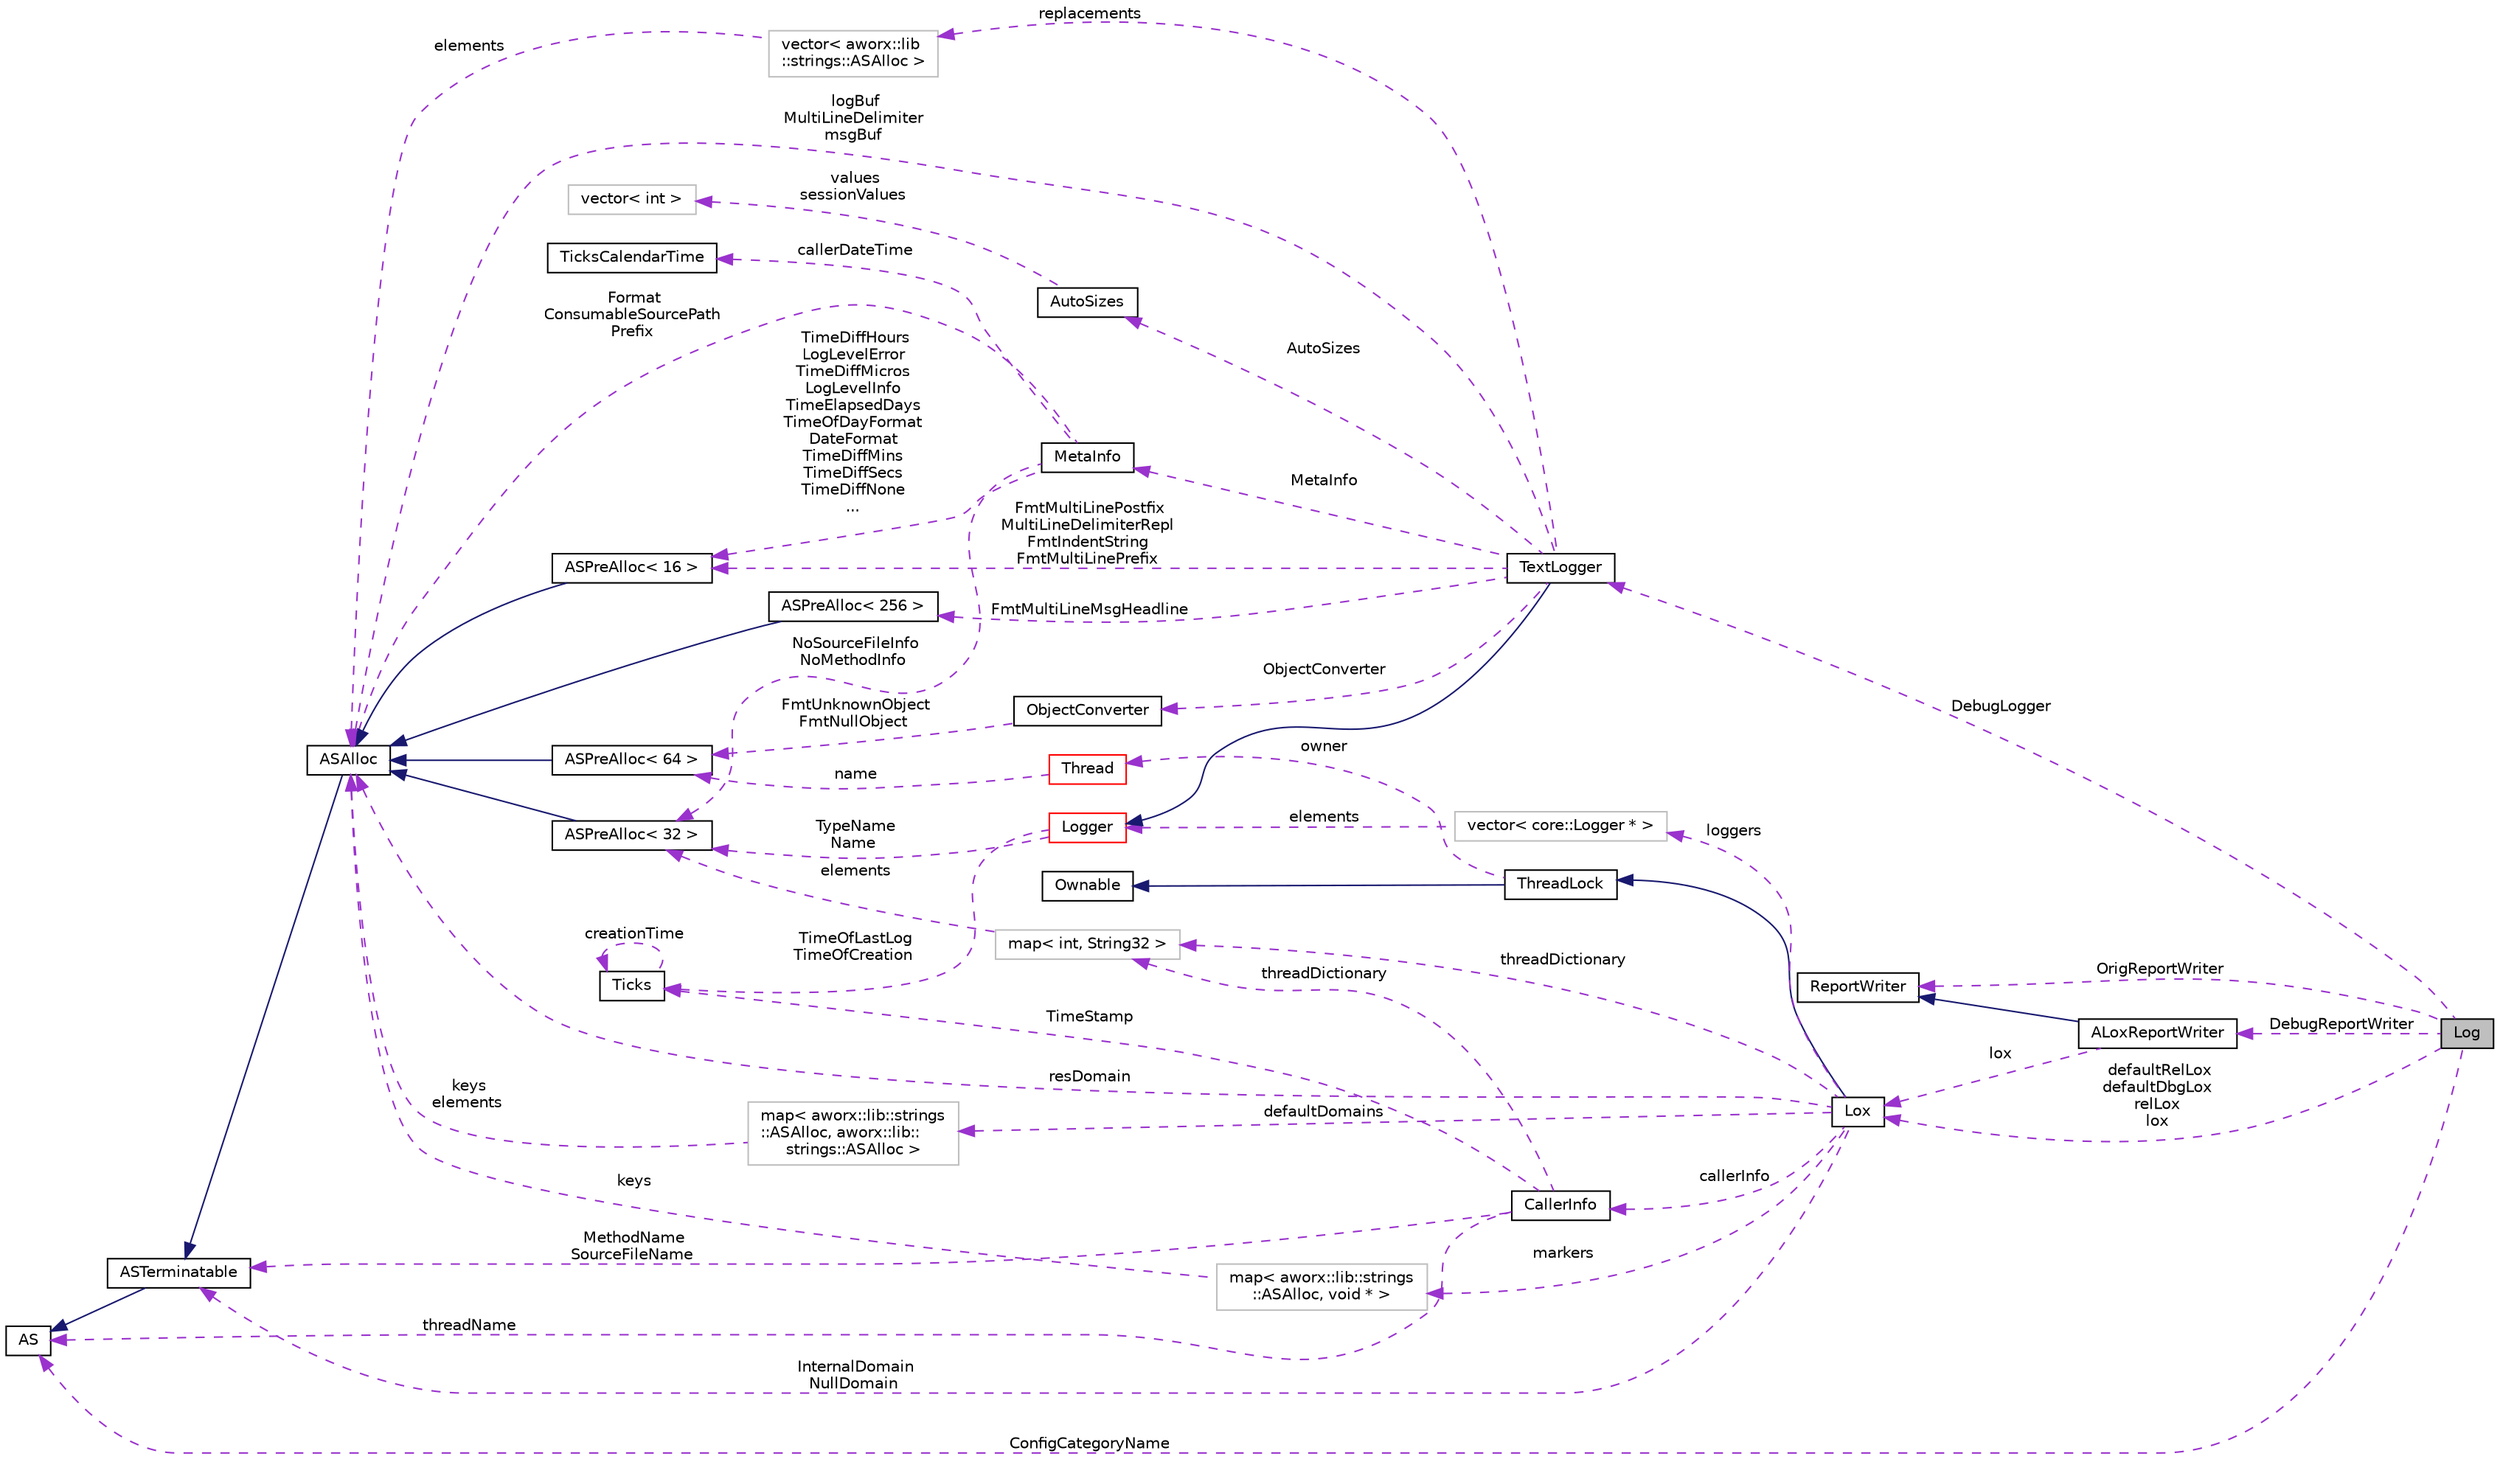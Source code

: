 digraph "Log"
{
  edge [fontname="Helvetica",fontsize="10",labelfontname="Helvetica",labelfontsize="10"];
  node [fontname="Helvetica",fontsize="10",shape=record];
  rankdir="LR";
  Node1 [label="Log",height=0.2,width=0.4,color="black", fillcolor="grey75", style="filled", fontcolor="black"];
  Node2 -> Node1 [dir="back",color="darkorchid3",fontsize="10",style="dashed",label=" OrigReportWriter" ,fontname="Helvetica"];
  Node2 [label="ReportWriter",height=0.2,width=0.4,color="black", fillcolor="white", style="filled",URL="$classaworx_1_1lib_1_1ReportWriter.html"];
  Node3 -> Node1 [dir="back",color="darkorchid3",fontsize="10",style="dashed",label=" defaultRelLox\ndefaultDbgLox\nrelLox\nlox" ,fontname="Helvetica"];
  Node3 [label="Lox",height=0.2,width=0.4,color="black", fillcolor="white", style="filled",URL="$classaworx_1_1lox_1_1Lox.html"];
  Node4 -> Node3 [dir="back",color="midnightblue",fontsize="10",style="solid",fontname="Helvetica"];
  Node4 [label="ThreadLock",height=0.2,width=0.4,color="black", fillcolor="white", style="filled",URL="$classaworx_1_1lib_1_1threads_1_1ThreadLock.html"];
  Node5 -> Node4 [dir="back",color="midnightblue",fontsize="10",style="solid",fontname="Helvetica"];
  Node5 [label="Ownable",height=0.2,width=0.4,color="black", fillcolor="white", style="filled",URL="$classaworx_1_1lib_1_1Ownable.html"];
  Node6 -> Node4 [dir="back",color="darkorchid3",fontsize="10",style="dashed",label=" owner" ,fontname="Helvetica"];
  Node6 [label="Thread",height=0.2,width=0.4,color="red", fillcolor="white", style="filled",URL="$classaworx_1_1lib_1_1threads_1_1Thread.html"];
  Node7 -> Node6 [dir="back",color="darkorchid3",fontsize="10",style="dashed",label=" name" ,fontname="Helvetica"];
  Node7 [label="ASPreAlloc\< 64 \>",height=0.2,width=0.4,color="black", fillcolor="white", style="filled",URL="$classaworx_1_1lib_1_1strings_1_1ASPreAlloc.html"];
  Node8 -> Node7 [dir="back",color="midnightblue",fontsize="10",style="solid",fontname="Helvetica"];
  Node8 [label="ASAlloc",height=0.2,width=0.4,color="black", fillcolor="white", style="filled",URL="$classaworx_1_1lib_1_1strings_1_1ASAlloc.html"];
  Node9 -> Node8 [dir="back",color="midnightblue",fontsize="10",style="solid",fontname="Helvetica"];
  Node9 [label="ASTerminatable",height=0.2,width=0.4,color="black", fillcolor="white", style="filled",URL="$classaworx_1_1lib_1_1strings_1_1ASTerminatable.html"];
  Node10 -> Node9 [dir="back",color="midnightblue",fontsize="10",style="solid",fontname="Helvetica"];
  Node10 [label="AS",height=0.2,width=0.4,color="black", fillcolor="white", style="filled",URL="$classaworx_1_1lib_1_1strings_1_1AS.html"];
  Node11 -> Node3 [dir="back",color="darkorchid3",fontsize="10",style="dashed",label=" loggers" ,fontname="Helvetica"];
  Node11 [label="vector\< core::Logger * \>",height=0.2,width=0.4,color="grey75", fillcolor="white", style="filled"];
  Node12 -> Node11 [dir="back",color="darkorchid3",fontsize="10",style="dashed",label=" elements" ,fontname="Helvetica"];
  Node12 [label="Logger",height=0.2,width=0.4,color="red", fillcolor="white", style="filled",URL="$classaworx_1_1lox_1_1core_1_1Logger.html"];
  Node13 -> Node12 [dir="back",color="darkorchid3",fontsize="10",style="dashed",label=" TypeName\nName" ,fontname="Helvetica"];
  Node13 [label="ASPreAlloc\< 32 \>",height=0.2,width=0.4,color="black", fillcolor="white", style="filled",URL="$classaworx_1_1lib_1_1strings_1_1ASPreAlloc.html"];
  Node8 -> Node13 [dir="back",color="midnightblue",fontsize="10",style="solid",fontname="Helvetica"];
  Node14 -> Node12 [dir="back",color="darkorchid3",fontsize="10",style="dashed",label=" TimeOfLastLog\nTimeOfCreation" ,fontname="Helvetica"];
  Node14 [label="Ticks",height=0.2,width=0.4,color="black", fillcolor="white", style="filled",URL="$classaworx_1_1lib_1_1time_1_1Ticks.html"];
  Node14 -> Node14 [dir="back",color="darkorchid3",fontsize="10",style="dashed",label=" creationTime" ,fontname="Helvetica"];
  Node15 -> Node3 [dir="back",color="darkorchid3",fontsize="10",style="dashed",label=" defaultDomains" ,fontname="Helvetica"];
  Node15 [label="map\< aworx::lib::strings\l::ASAlloc, aworx::lib::\lstrings::ASAlloc \>",height=0.2,width=0.4,color="grey75", fillcolor="white", style="filled"];
  Node8 -> Node15 [dir="back",color="darkorchid3",fontsize="10",style="dashed",label=" keys\nelements" ,fontname="Helvetica"];
  Node16 -> Node3 [dir="back",color="darkorchid3",fontsize="10",style="dashed",label=" markers" ,fontname="Helvetica"];
  Node16 [label="map\< aworx::lib::strings\l::ASAlloc, void * \>",height=0.2,width=0.4,color="grey75", fillcolor="white", style="filled"];
  Node8 -> Node16 [dir="back",color="darkorchid3",fontsize="10",style="dashed",label=" keys" ,fontname="Helvetica"];
  Node17 -> Node3 [dir="back",color="darkorchid3",fontsize="10",style="dashed",label=" threadDictionary" ,fontname="Helvetica"];
  Node17 [label="map\< int, String32 \>",height=0.2,width=0.4,color="grey75", fillcolor="white", style="filled"];
  Node13 -> Node17 [dir="back",color="darkorchid3",fontsize="10",style="dashed",label=" elements" ,fontname="Helvetica"];
  Node9 -> Node3 [dir="back",color="darkorchid3",fontsize="10",style="dashed",label=" InternalDomain\nNullDomain" ,fontname="Helvetica"];
  Node8 -> Node3 [dir="back",color="darkorchid3",fontsize="10",style="dashed",label=" resDomain" ,fontname="Helvetica"];
  Node18 -> Node3 [dir="back",color="darkorchid3",fontsize="10",style="dashed",label=" callerInfo" ,fontname="Helvetica"];
  Node18 [label="CallerInfo",height=0.2,width=0.4,color="black", fillcolor="white", style="filled",URL="$classaworx_1_1lox_1_1core_1_1CallerInfo.html"];
  Node14 -> Node18 [dir="back",color="darkorchid3",fontsize="10",style="dashed",label=" TimeStamp" ,fontname="Helvetica"];
  Node17 -> Node18 [dir="back",color="darkorchid3",fontsize="10",style="dashed",label=" threadDictionary" ,fontname="Helvetica"];
  Node9 -> Node18 [dir="back",color="darkorchid3",fontsize="10",style="dashed",label=" MethodName\nSourceFileName" ,fontname="Helvetica"];
  Node10 -> Node18 [dir="back",color="darkorchid3",fontsize="10",style="dashed",label=" threadName" ,fontname="Helvetica"];
  Node10 -> Node1 [dir="back",color="darkorchid3",fontsize="10",style="dashed",label=" ConfigCategoryName" ,fontname="Helvetica"];
  Node19 -> Node1 [dir="back",color="darkorchid3",fontsize="10",style="dashed",label=" DebugLogger" ,fontname="Helvetica"];
  Node19 [label="TextLogger",height=0.2,width=0.4,color="black", fillcolor="white", style="filled",URL="$classaworx_1_1lox_1_1core_1_1textlogger_1_1TextLogger.html"];
  Node12 -> Node19 [dir="back",color="midnightblue",fontsize="10",style="solid",fontname="Helvetica"];
  Node20 -> Node19 [dir="back",color="darkorchid3",fontsize="10",style="dashed",label=" AutoSizes" ,fontname="Helvetica"];
  Node20 [label="AutoSizes",height=0.2,width=0.4,color="black", fillcolor="white", style="filled",URL="$classaworx_1_1lox_1_1core_1_1textlogger_1_1AutoSizes.html"];
  Node21 -> Node20 [dir="back",color="darkorchid3",fontsize="10",style="dashed",label=" values\nsessionValues" ,fontname="Helvetica"];
  Node21 [label="vector\< int \>",height=0.2,width=0.4,color="grey75", fillcolor="white", style="filled"];
  Node22 -> Node19 [dir="back",color="darkorchid3",fontsize="10",style="dashed",label=" MetaInfo" ,fontname="Helvetica"];
  Node22 [label="MetaInfo",height=0.2,width=0.4,color="black", fillcolor="white", style="filled",URL="$classaworx_1_1lox_1_1core_1_1textlogger_1_1MetaInfo.html"];
  Node13 -> Node22 [dir="back",color="darkorchid3",fontsize="10",style="dashed",label=" NoSourceFileInfo\nNoMethodInfo" ,fontname="Helvetica"];
  Node23 -> Node22 [dir="back",color="darkorchid3",fontsize="10",style="dashed",label=" TimeDiffHours\nLogLevelError\nTimeDiffMicros\nLogLevelInfo\nTimeElapsedDays\nTimeOfDayFormat\nDateFormat\nTimeDiffMins\nTimeDiffSecs\nTimeDiffNone\n..." ,fontname="Helvetica"];
  Node23 [label="ASPreAlloc\< 16 \>",height=0.2,width=0.4,color="black", fillcolor="white", style="filled",URL="$classaworx_1_1lib_1_1strings_1_1ASPreAlloc.html"];
  Node8 -> Node23 [dir="back",color="midnightblue",fontsize="10",style="solid",fontname="Helvetica"];
  Node8 -> Node22 [dir="back",color="darkorchid3",fontsize="10",style="dashed",label=" Format\nConsumableSourcePath\lPrefix" ,fontname="Helvetica"];
  Node24 -> Node22 [dir="back",color="darkorchid3",fontsize="10",style="dashed",label=" callerDateTime" ,fontname="Helvetica"];
  Node24 [label="TicksCalendarTime",height=0.2,width=0.4,color="black", fillcolor="white", style="filled",URL="$classaworx_1_1lib_1_1time_1_1TicksCalendarTime.html"];
  Node25 -> Node19 [dir="back",color="darkorchid3",fontsize="10",style="dashed",label=" FmtMultiLineMsgHeadline" ,fontname="Helvetica"];
  Node25 [label="ASPreAlloc\< 256 \>",height=0.2,width=0.4,color="black", fillcolor="white", style="filled",URL="$classaworx_1_1lib_1_1strings_1_1ASPreAlloc.html"];
  Node8 -> Node25 [dir="back",color="midnightblue",fontsize="10",style="solid",fontname="Helvetica"];
  Node23 -> Node19 [dir="back",color="darkorchid3",fontsize="10",style="dashed",label=" FmtMultiLinePostfix\nMultiLineDelimiterRepl\nFmtIndentString\nFmtMultiLinePrefix" ,fontname="Helvetica"];
  Node26 -> Node19 [dir="back",color="darkorchid3",fontsize="10",style="dashed",label=" replacements" ,fontname="Helvetica"];
  Node26 [label="vector\< aworx::lib\l::strings::ASAlloc \>",height=0.2,width=0.4,color="grey75", fillcolor="white", style="filled"];
  Node8 -> Node26 [dir="back",color="darkorchid3",fontsize="10",style="dashed",label=" elements" ,fontname="Helvetica"];
  Node8 -> Node19 [dir="back",color="darkorchid3",fontsize="10",style="dashed",label=" logBuf\nMultiLineDelimiter\nmsgBuf" ,fontname="Helvetica"];
  Node27 -> Node19 [dir="back",color="darkorchid3",fontsize="10",style="dashed",label=" ObjectConverter" ,fontname="Helvetica"];
  Node27 [label="ObjectConverter",height=0.2,width=0.4,color="black", fillcolor="white", style="filled",URL="$classaworx_1_1lox_1_1core_1_1textlogger_1_1ObjectConverter.html"];
  Node7 -> Node27 [dir="back",color="darkorchid3",fontsize="10",style="dashed",label=" FmtUnknownObject\nFmtNullObject" ,fontname="Helvetica"];
  Node28 -> Node1 [dir="back",color="darkorchid3",fontsize="10",style="dashed",label=" DebugReportWriter" ,fontname="Helvetica"];
  Node28 [label="ALoxReportWriter",height=0.2,width=0.4,color="black", fillcolor="white", style="filled",URL="$classaworx_1_1lox_1_1ALoxReportWriter.html"];
  Node2 -> Node28 [dir="back",color="midnightblue",fontsize="10",style="solid",fontname="Helvetica"];
  Node3 -> Node28 [dir="back",color="darkorchid3",fontsize="10",style="dashed",label=" lox" ,fontname="Helvetica"];
}
